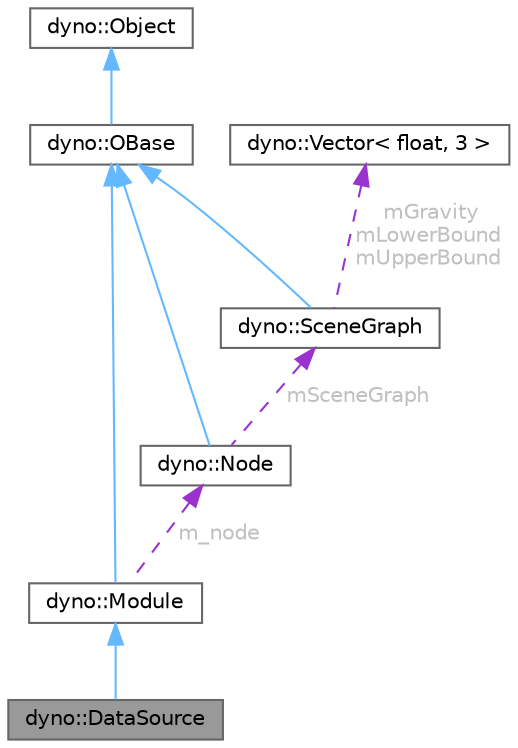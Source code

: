digraph "dyno::DataSource"
{
 // LATEX_PDF_SIZE
  bgcolor="transparent";
  edge [fontname=Helvetica,fontsize=10,labelfontname=Helvetica,labelfontsize=10];
  node [fontname=Helvetica,fontsize=10,shape=box,height=0.2,width=0.4];
  Node1 [id="Node000001",label="dyno::DataSource",height=0.2,width=0.4,color="gray40", fillcolor="grey60", style="filled", fontcolor="black",tooltip=" "];
  Node2 -> Node1 [id="edge1_Node000001_Node000002",dir="back",color="steelblue1",style="solid",tooltip=" "];
  Node2 [id="Node000002",label="dyno::Module",height=0.2,width=0.4,color="gray40", fillcolor="white", style="filled",URL="$classdyno_1_1_module.html",tooltip=" "];
  Node3 -> Node2 [id="edge2_Node000002_Node000003",dir="back",color="steelblue1",style="solid",tooltip=" "];
  Node3 [id="Node000003",label="dyno::OBase",height=0.2,width=0.4,color="gray40", fillcolor="white", style="filled",URL="$classdyno_1_1_o_base.html",tooltip=" "];
  Node4 -> Node3 [id="edge3_Node000003_Node000004",dir="back",color="steelblue1",style="solid",tooltip=" "];
  Node4 [id="Node000004",label="dyno::Object",height=0.2,width=0.4,color="gray40", fillcolor="white", style="filled",URL="$classdyno_1_1_object.html",tooltip=" "];
  Node5 -> Node2 [id="edge4_Node000002_Node000005",dir="back",color="darkorchid3",style="dashed",tooltip=" ",label=" m_node",fontcolor="grey" ];
  Node5 [id="Node000005",label="dyno::Node",height=0.2,width=0.4,color="gray40", fillcolor="white", style="filled",URL="$classdyno_1_1_node.html",tooltip=" "];
  Node3 -> Node5 [id="edge5_Node000005_Node000003",dir="back",color="steelblue1",style="solid",tooltip=" "];
  Node6 -> Node5 [id="edge6_Node000005_Node000006",dir="back",color="darkorchid3",style="dashed",tooltip=" ",label=" mSceneGraph",fontcolor="grey" ];
  Node6 [id="Node000006",label="dyno::SceneGraph",height=0.2,width=0.4,color="gray40", fillcolor="white", style="filled",URL="$classdyno_1_1_scene_graph.html",tooltip=" "];
  Node3 -> Node6 [id="edge7_Node000006_Node000003",dir="back",color="steelblue1",style="solid",tooltip=" "];
  Node7 -> Node6 [id="edge8_Node000006_Node000007",dir="back",color="darkorchid3",style="dashed",tooltip=" ",label=" mGravity\nmLowerBound\nmUpperBound",fontcolor="grey" ];
  Node7 [id="Node000007",label="dyno::Vector\< float, 3 \>",height=0.2,width=0.4,color="gray40", fillcolor="white", style="filled",URL="$classdyno_1_1_vector.html",tooltip=" "];
}
